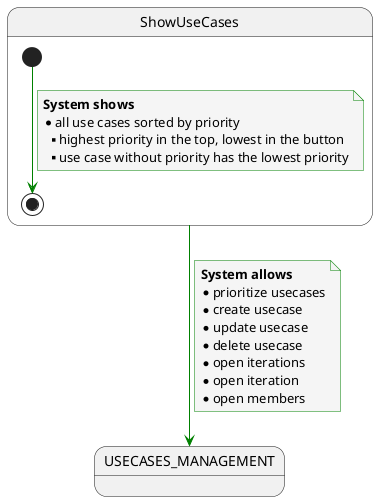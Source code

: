 @startuml
    skinparam {
        NoteBackgroundColor #whiteSmoke
        ArrowColor #green
        NoteBorderColor #green
    }


state ShowUseCases {

    [*] --> [*]
    note on link
    <b>System shows</b>
    * all use cases sorted by priority
    ** highest priority in the top, lowest in the button
    ** use case without priority has the lowest priority
    end note
    
}

ShowUseCases --> USECASES_MANAGEMENT
    note on link
        <b>System allows</b>
        * prioritize usecases
        * create usecase
        * update usecase
        * delete usecase
        * open iterations
        * open iteration
        * open members
    end note

@enduml
